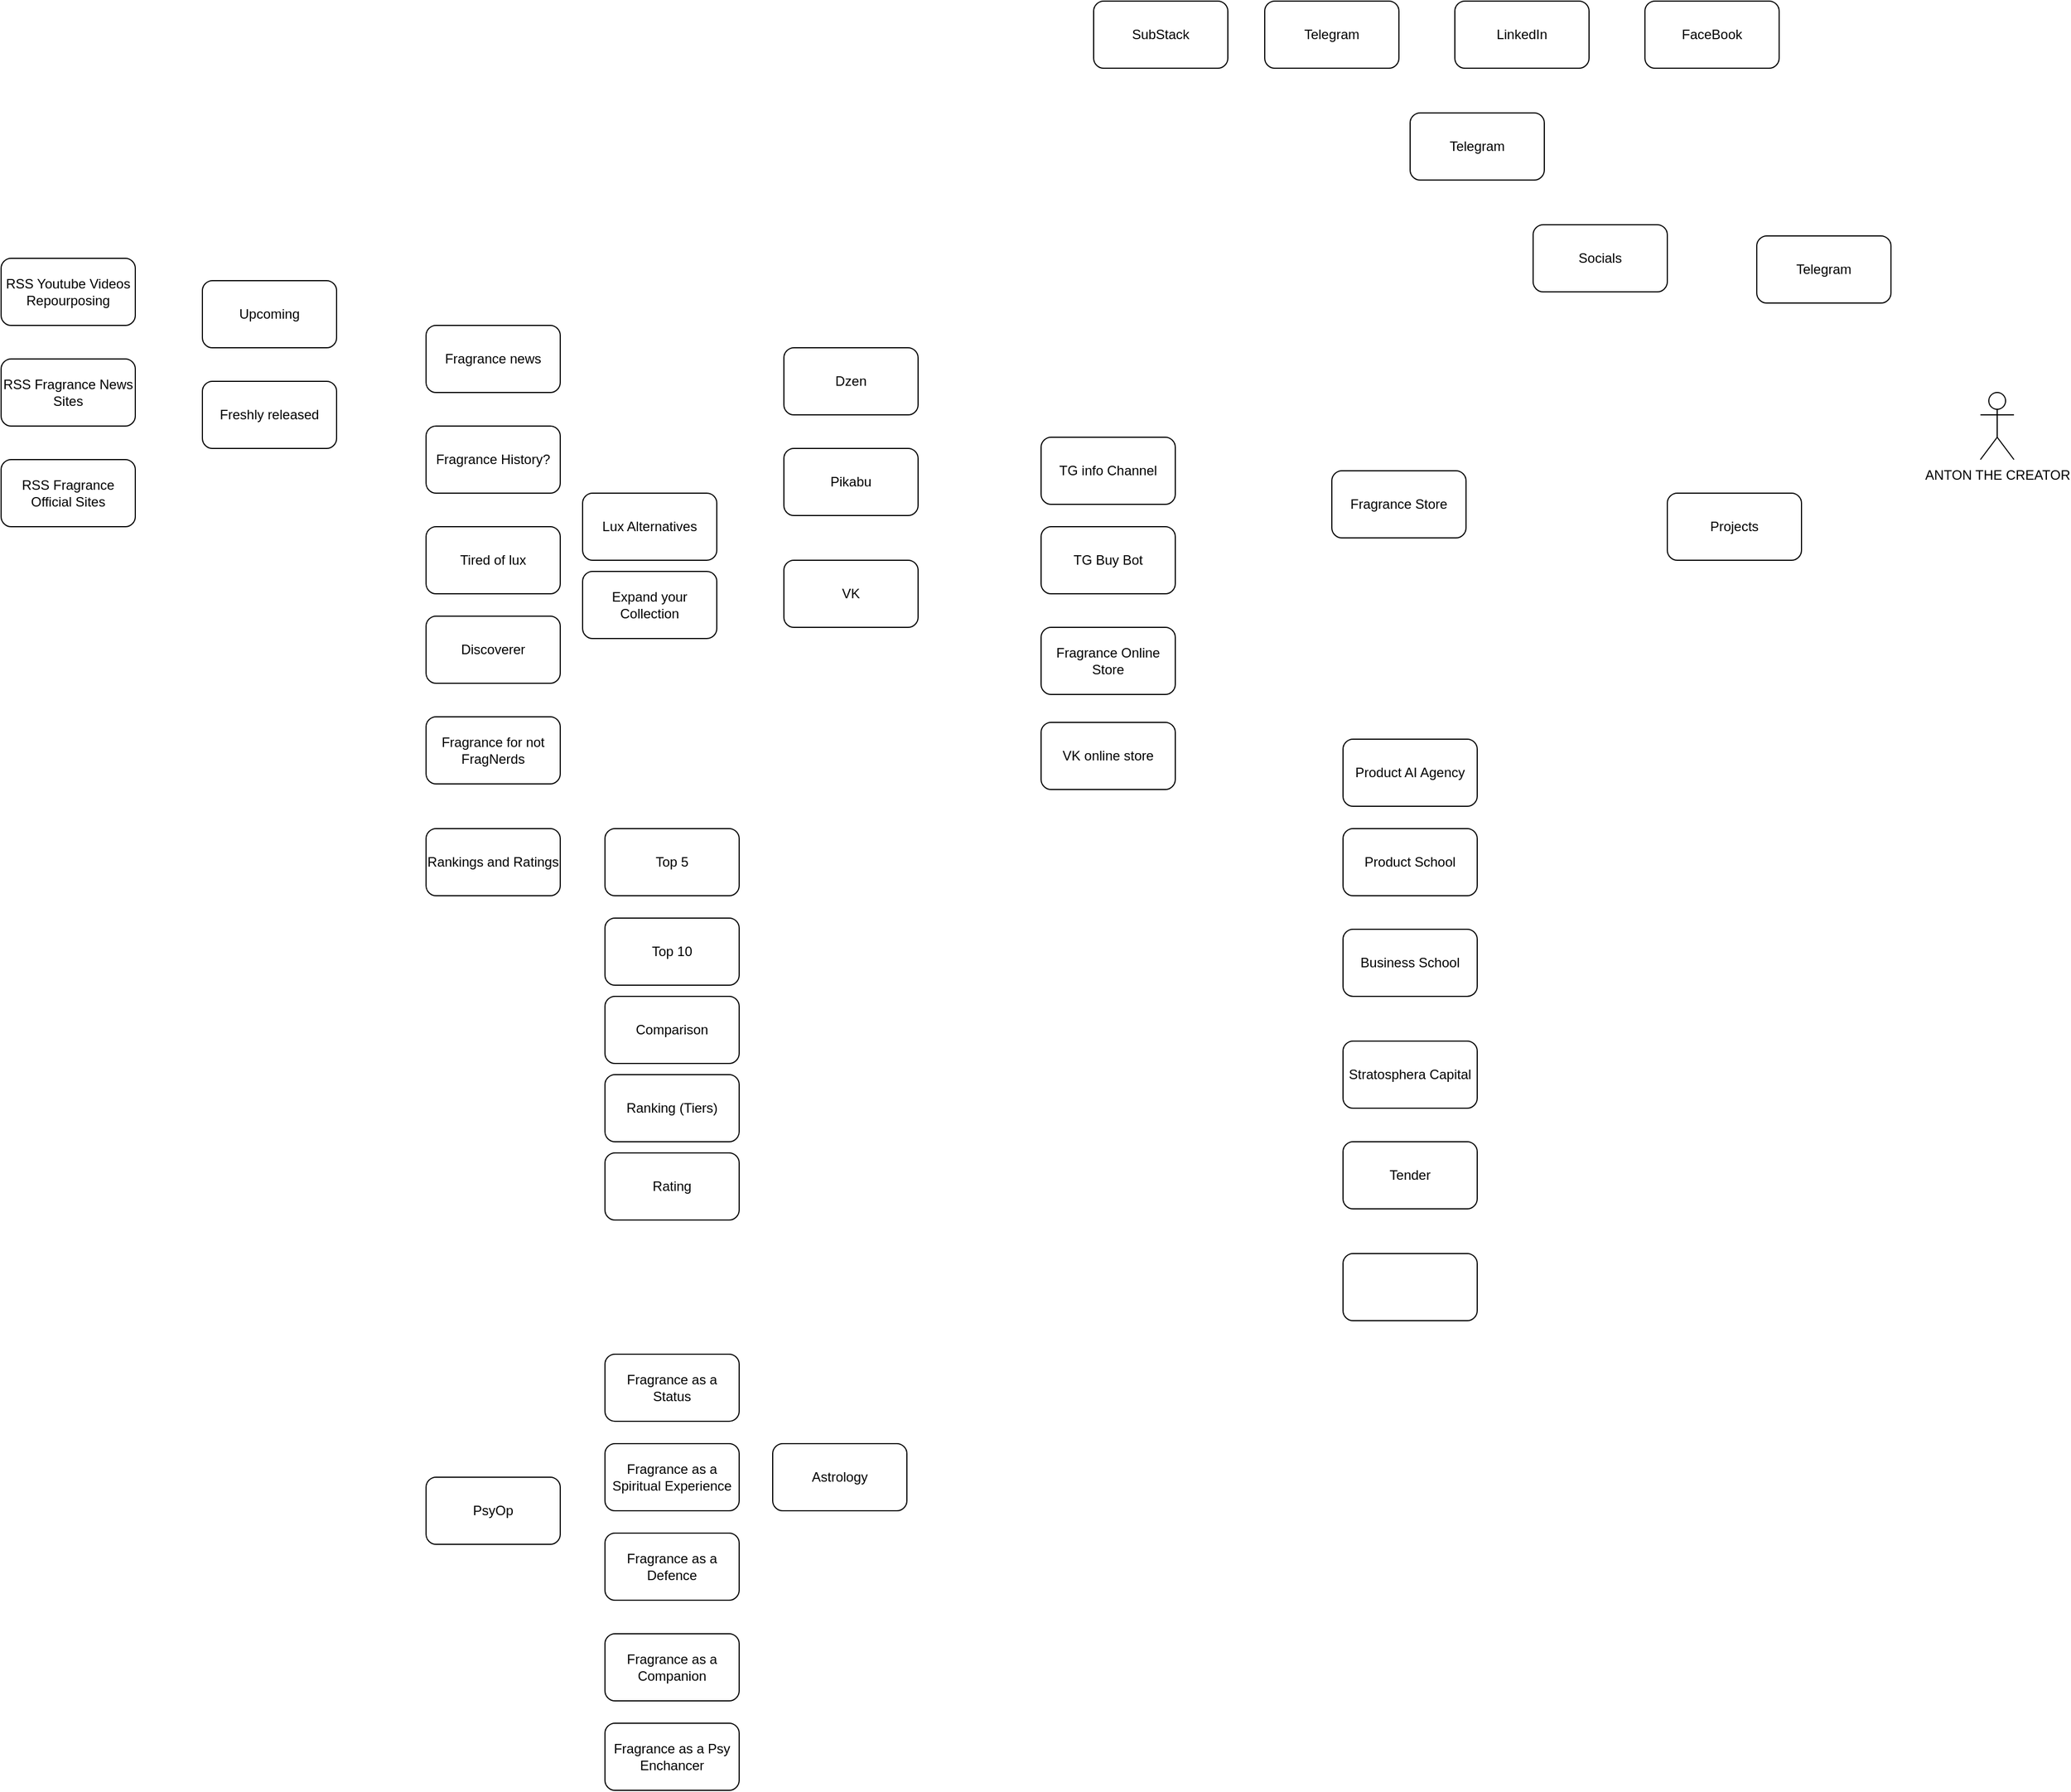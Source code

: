 <mxfile version="24.7.7">
  <diagram id="C5RBs43oDa-KdzZeNtuy" name="Page-1">
    <mxGraphModel dx="2538" dy="1660" grid="1" gridSize="10" guides="1" tooltips="1" connect="1" arrows="1" fold="1" page="1" pageScale="1" pageWidth="827" pageHeight="1169" math="0" shadow="0">
      <root>
        <mxCell id="WIyWlLk6GJQsqaUBKTNV-0" />
        <mxCell id="WIyWlLk6GJQsqaUBKTNV-1" parent="WIyWlLk6GJQsqaUBKTNV-0" />
        <mxCell id="qxe3Rvk0tDnrJfnU4pzb-0" value="ANTON THE CREATOR" style="shape=umlActor;verticalLabelPosition=bottom;verticalAlign=top;html=1;outlineConnect=0;" vertex="1" parent="WIyWlLk6GJQsqaUBKTNV-1">
          <mxGeometry x="320" y="230" width="30" height="60" as="geometry" />
        </mxCell>
        <mxCell id="qxe3Rvk0tDnrJfnU4pzb-4" value="Socials" style="rounded=1;whiteSpace=wrap;html=1;" vertex="1" parent="WIyWlLk6GJQsqaUBKTNV-1">
          <mxGeometry x="-80" y="80" width="120" height="60" as="geometry" />
        </mxCell>
        <mxCell id="qxe3Rvk0tDnrJfnU4pzb-5" value="Telegram" style="rounded=1;whiteSpace=wrap;html=1;" vertex="1" parent="WIyWlLk6GJQsqaUBKTNV-1">
          <mxGeometry x="-190" y="-20" width="120" height="60" as="geometry" />
        </mxCell>
        <mxCell id="qxe3Rvk0tDnrJfnU4pzb-6" value="FaceBook" style="rounded=1;whiteSpace=wrap;html=1;" vertex="1" parent="WIyWlLk6GJQsqaUBKTNV-1">
          <mxGeometry x="20" y="-120" width="120" height="60" as="geometry" />
        </mxCell>
        <mxCell id="qxe3Rvk0tDnrJfnU4pzb-7" value="LinkedIn" style="rounded=1;whiteSpace=wrap;html=1;" vertex="1" parent="WIyWlLk6GJQsqaUBKTNV-1">
          <mxGeometry x="-150" y="-120" width="120" height="60" as="geometry" />
        </mxCell>
        <mxCell id="qxe3Rvk0tDnrJfnU4pzb-8" value="Telegram" style="rounded=1;whiteSpace=wrap;html=1;" vertex="1" parent="WIyWlLk6GJQsqaUBKTNV-1">
          <mxGeometry x="-320" y="-120" width="120" height="60" as="geometry" />
        </mxCell>
        <mxCell id="qxe3Rvk0tDnrJfnU4pzb-9" value="Telegram" style="rounded=1;whiteSpace=wrap;html=1;" vertex="1" parent="WIyWlLk6GJQsqaUBKTNV-1">
          <mxGeometry x="120" y="90" width="120" height="60" as="geometry" />
        </mxCell>
        <mxCell id="qxe3Rvk0tDnrJfnU4pzb-10" value="Projects" style="rounded=1;whiteSpace=wrap;html=1;" vertex="1" parent="WIyWlLk6GJQsqaUBKTNV-1">
          <mxGeometry x="40" y="320" width="120" height="60" as="geometry" />
        </mxCell>
        <mxCell id="qxe3Rvk0tDnrJfnU4pzb-11" value="Fragrance Store" style="rounded=1;whiteSpace=wrap;html=1;" vertex="1" parent="WIyWlLk6GJQsqaUBKTNV-1">
          <mxGeometry x="-260" y="300" width="120" height="60" as="geometry" />
        </mxCell>
        <mxCell id="qxe3Rvk0tDnrJfnU4pzb-12" value="Product School" style="rounded=1;whiteSpace=wrap;html=1;" vertex="1" parent="WIyWlLk6GJQsqaUBKTNV-1">
          <mxGeometry x="-250" y="620" width="120" height="60" as="geometry" />
        </mxCell>
        <mxCell id="qxe3Rvk0tDnrJfnU4pzb-13" value="Business School" style="rounded=1;whiteSpace=wrap;html=1;" vertex="1" parent="WIyWlLk6GJQsqaUBKTNV-1">
          <mxGeometry x="-250" y="710" width="120" height="60" as="geometry" />
        </mxCell>
        <mxCell id="qxe3Rvk0tDnrJfnU4pzb-14" value="Stratosphera Capital" style="rounded=1;whiteSpace=wrap;html=1;" vertex="1" parent="WIyWlLk6GJQsqaUBKTNV-1">
          <mxGeometry x="-250" y="810" width="120" height="60" as="geometry" />
        </mxCell>
        <mxCell id="qxe3Rvk0tDnrJfnU4pzb-15" value="Tender" style="rounded=1;whiteSpace=wrap;html=1;" vertex="1" parent="WIyWlLk6GJQsqaUBKTNV-1">
          <mxGeometry x="-250" y="900" width="120" height="60" as="geometry" />
        </mxCell>
        <mxCell id="qxe3Rvk0tDnrJfnU4pzb-16" value="TG info Channel" style="rounded=1;whiteSpace=wrap;html=1;" vertex="1" parent="WIyWlLk6GJQsqaUBKTNV-1">
          <mxGeometry x="-520" y="270" width="120" height="60" as="geometry" />
        </mxCell>
        <mxCell id="qxe3Rvk0tDnrJfnU4pzb-17" value="TG Buy Bot" style="rounded=1;whiteSpace=wrap;html=1;" vertex="1" parent="WIyWlLk6GJQsqaUBKTNV-1">
          <mxGeometry x="-520" y="350" width="120" height="60" as="geometry" />
        </mxCell>
        <mxCell id="qxe3Rvk0tDnrJfnU4pzb-18" value="Product AI Agency" style="rounded=1;whiteSpace=wrap;html=1;" vertex="1" parent="WIyWlLk6GJQsqaUBKTNV-1">
          <mxGeometry x="-250" y="540" width="120" height="60" as="geometry" />
        </mxCell>
        <mxCell id="qxe3Rvk0tDnrJfnU4pzb-19" value="SubStack" style="rounded=1;whiteSpace=wrap;html=1;" vertex="1" parent="WIyWlLk6GJQsqaUBKTNV-1">
          <mxGeometry x="-473" y="-120" width="120" height="60" as="geometry" />
        </mxCell>
        <mxCell id="qxe3Rvk0tDnrJfnU4pzb-20" value="" style="rounded=1;whiteSpace=wrap;html=1;" vertex="1" parent="WIyWlLk6GJQsqaUBKTNV-1">
          <mxGeometry x="-250" y="1000" width="120" height="60" as="geometry" />
        </mxCell>
        <mxCell id="qxe3Rvk0tDnrJfnU4pzb-21" value="Dzen" style="rounded=1;whiteSpace=wrap;html=1;" vertex="1" parent="WIyWlLk6GJQsqaUBKTNV-1">
          <mxGeometry x="-750" y="190" width="120" height="60" as="geometry" />
        </mxCell>
        <mxCell id="qxe3Rvk0tDnrJfnU4pzb-22" value="Pikabu" style="rounded=1;whiteSpace=wrap;html=1;" vertex="1" parent="WIyWlLk6GJQsqaUBKTNV-1">
          <mxGeometry x="-750" y="280" width="120" height="60" as="geometry" />
        </mxCell>
        <mxCell id="qxe3Rvk0tDnrJfnU4pzb-23" value="VK" style="rounded=1;whiteSpace=wrap;html=1;" vertex="1" parent="WIyWlLk6GJQsqaUBKTNV-1">
          <mxGeometry x="-750" y="380" width="120" height="60" as="geometry" />
        </mxCell>
        <mxCell id="qxe3Rvk0tDnrJfnU4pzb-24" value="Fragrance news" style="rounded=1;whiteSpace=wrap;html=1;" vertex="1" parent="WIyWlLk6GJQsqaUBKTNV-1">
          <mxGeometry x="-1070" y="170" width="120" height="60" as="geometry" />
        </mxCell>
        <mxCell id="qxe3Rvk0tDnrJfnU4pzb-25" value="Fragrance History?" style="rounded=1;whiteSpace=wrap;html=1;" vertex="1" parent="WIyWlLk6GJQsqaUBKTNV-1">
          <mxGeometry x="-1070" y="260" width="120" height="60" as="geometry" />
        </mxCell>
        <mxCell id="qxe3Rvk0tDnrJfnU4pzb-26" value="Tired of lux" style="rounded=1;whiteSpace=wrap;html=1;" vertex="1" parent="WIyWlLk6GJQsqaUBKTNV-1">
          <mxGeometry x="-1070" y="350" width="120" height="60" as="geometry" />
        </mxCell>
        <mxCell id="qxe3Rvk0tDnrJfnU4pzb-27" value="Fragrance Online Store" style="rounded=1;whiteSpace=wrap;html=1;" vertex="1" parent="WIyWlLk6GJQsqaUBKTNV-1">
          <mxGeometry x="-520" y="440" width="120" height="60" as="geometry" />
        </mxCell>
        <mxCell id="qxe3Rvk0tDnrJfnU4pzb-28" value="VK online store" style="rounded=1;whiteSpace=wrap;html=1;" vertex="1" parent="WIyWlLk6GJQsqaUBKTNV-1">
          <mxGeometry x="-520" y="525" width="120" height="60" as="geometry" />
        </mxCell>
        <mxCell id="qxe3Rvk0tDnrJfnU4pzb-29" value="RSS Youtube Videos Repourposing" style="rounded=1;whiteSpace=wrap;html=1;" vertex="1" parent="WIyWlLk6GJQsqaUBKTNV-1">
          <mxGeometry x="-1450" y="110" width="120" height="60" as="geometry" />
        </mxCell>
        <mxCell id="qxe3Rvk0tDnrJfnU4pzb-30" value="RSS Fragrance News Sites" style="rounded=1;whiteSpace=wrap;html=1;" vertex="1" parent="WIyWlLk6GJQsqaUBKTNV-1">
          <mxGeometry x="-1450" y="200" width="120" height="60" as="geometry" />
        </mxCell>
        <mxCell id="qxe3Rvk0tDnrJfnU4pzb-31" value="RSS Fragrance Official Sites" style="rounded=1;whiteSpace=wrap;html=1;" vertex="1" parent="WIyWlLk6GJQsqaUBKTNV-1">
          <mxGeometry x="-1450" y="290" width="120" height="60" as="geometry" />
        </mxCell>
        <mxCell id="qxe3Rvk0tDnrJfnU4pzb-32" value="Discoverer" style="rounded=1;whiteSpace=wrap;html=1;" vertex="1" parent="WIyWlLk6GJQsqaUBKTNV-1">
          <mxGeometry x="-1070" y="430" width="120" height="60" as="geometry" />
        </mxCell>
        <mxCell id="qxe3Rvk0tDnrJfnU4pzb-33" value="Fragrance for not FragNerds" style="rounded=1;whiteSpace=wrap;html=1;" vertex="1" parent="WIyWlLk6GJQsqaUBKTNV-1">
          <mxGeometry x="-1070" y="520" width="120" height="60" as="geometry" />
        </mxCell>
        <mxCell id="qxe3Rvk0tDnrJfnU4pzb-34" value="Rankings and Ratings" style="rounded=1;whiteSpace=wrap;html=1;" vertex="1" parent="WIyWlLk6GJQsqaUBKTNV-1">
          <mxGeometry x="-1070" y="620" width="120" height="60" as="geometry" />
        </mxCell>
        <mxCell id="qxe3Rvk0tDnrJfnU4pzb-35" value="Top 5" style="rounded=1;whiteSpace=wrap;html=1;" vertex="1" parent="WIyWlLk6GJQsqaUBKTNV-1">
          <mxGeometry x="-910" y="620" width="120" height="60" as="geometry" />
        </mxCell>
        <mxCell id="qxe3Rvk0tDnrJfnU4pzb-36" value="Top 10" style="rounded=1;whiteSpace=wrap;html=1;" vertex="1" parent="WIyWlLk6GJQsqaUBKTNV-1">
          <mxGeometry x="-910" y="700" width="120" height="60" as="geometry" />
        </mxCell>
        <mxCell id="qxe3Rvk0tDnrJfnU4pzb-37" value="Comparison" style="rounded=1;whiteSpace=wrap;html=1;" vertex="1" parent="WIyWlLk6GJQsqaUBKTNV-1">
          <mxGeometry x="-910" y="770" width="120" height="60" as="geometry" />
        </mxCell>
        <mxCell id="qxe3Rvk0tDnrJfnU4pzb-38" value="Ranking (Tiers)" style="rounded=1;whiteSpace=wrap;html=1;" vertex="1" parent="WIyWlLk6GJQsqaUBKTNV-1">
          <mxGeometry x="-910" y="840" width="120" height="60" as="geometry" />
        </mxCell>
        <mxCell id="qxe3Rvk0tDnrJfnU4pzb-39" value="PsyOp" style="rounded=1;whiteSpace=wrap;html=1;" vertex="1" parent="WIyWlLk6GJQsqaUBKTNV-1">
          <mxGeometry x="-1070" y="1200" width="120" height="60" as="geometry" />
        </mxCell>
        <mxCell id="qxe3Rvk0tDnrJfnU4pzb-40" value="Fragrance as a Status" style="rounded=1;whiteSpace=wrap;html=1;" vertex="1" parent="WIyWlLk6GJQsqaUBKTNV-1">
          <mxGeometry x="-910" y="1090" width="120" height="60" as="geometry" />
        </mxCell>
        <mxCell id="qxe3Rvk0tDnrJfnU4pzb-41" value="Fragrance as a Spiritual Experience" style="rounded=1;whiteSpace=wrap;html=1;" vertex="1" parent="WIyWlLk6GJQsqaUBKTNV-1">
          <mxGeometry x="-910" y="1170" width="120" height="60" as="geometry" />
        </mxCell>
        <mxCell id="qxe3Rvk0tDnrJfnU4pzb-42" value="Fragrance as a Defence" style="rounded=1;whiteSpace=wrap;html=1;" vertex="1" parent="WIyWlLk6GJQsqaUBKTNV-1">
          <mxGeometry x="-910" y="1250" width="120" height="60" as="geometry" />
        </mxCell>
        <mxCell id="qxe3Rvk0tDnrJfnU4pzb-43" value="Fragrance as a Companion" style="rounded=1;whiteSpace=wrap;html=1;" vertex="1" parent="WIyWlLk6GJQsqaUBKTNV-1">
          <mxGeometry x="-910" y="1340" width="120" height="60" as="geometry" />
        </mxCell>
        <mxCell id="qxe3Rvk0tDnrJfnU4pzb-44" value="Astrology" style="rounded=1;whiteSpace=wrap;html=1;" vertex="1" parent="WIyWlLk6GJQsqaUBKTNV-1">
          <mxGeometry x="-760" y="1170" width="120" height="60" as="geometry" />
        </mxCell>
        <mxCell id="qxe3Rvk0tDnrJfnU4pzb-45" value="Fragrance as a Psy Enchancer" style="rounded=1;whiteSpace=wrap;html=1;" vertex="1" parent="WIyWlLk6GJQsqaUBKTNV-1">
          <mxGeometry x="-910" y="1420" width="120" height="60" as="geometry" />
        </mxCell>
        <mxCell id="qxe3Rvk0tDnrJfnU4pzb-46" value="Rating" style="rounded=1;whiteSpace=wrap;html=1;" vertex="1" parent="WIyWlLk6GJQsqaUBKTNV-1">
          <mxGeometry x="-910" y="910" width="120" height="60" as="geometry" />
        </mxCell>
        <mxCell id="qxe3Rvk0tDnrJfnU4pzb-47" value="Upcoming" style="rounded=1;whiteSpace=wrap;html=1;" vertex="1" parent="WIyWlLk6GJQsqaUBKTNV-1">
          <mxGeometry x="-1270" y="130" width="120" height="60" as="geometry" />
        </mxCell>
        <mxCell id="qxe3Rvk0tDnrJfnU4pzb-48" value="Freshly released" style="rounded=1;whiteSpace=wrap;html=1;" vertex="1" parent="WIyWlLk6GJQsqaUBKTNV-1">
          <mxGeometry x="-1270" y="220" width="120" height="60" as="geometry" />
        </mxCell>
        <mxCell id="qxe3Rvk0tDnrJfnU4pzb-49" value="Lux Alternatives" style="rounded=1;whiteSpace=wrap;html=1;" vertex="1" parent="WIyWlLk6GJQsqaUBKTNV-1">
          <mxGeometry x="-930" y="320" width="120" height="60" as="geometry" />
        </mxCell>
        <mxCell id="qxe3Rvk0tDnrJfnU4pzb-50" value="Expand your Collection" style="rounded=1;whiteSpace=wrap;html=1;" vertex="1" parent="WIyWlLk6GJQsqaUBKTNV-1">
          <mxGeometry x="-930" y="390" width="120" height="60" as="geometry" />
        </mxCell>
      </root>
    </mxGraphModel>
  </diagram>
</mxfile>

